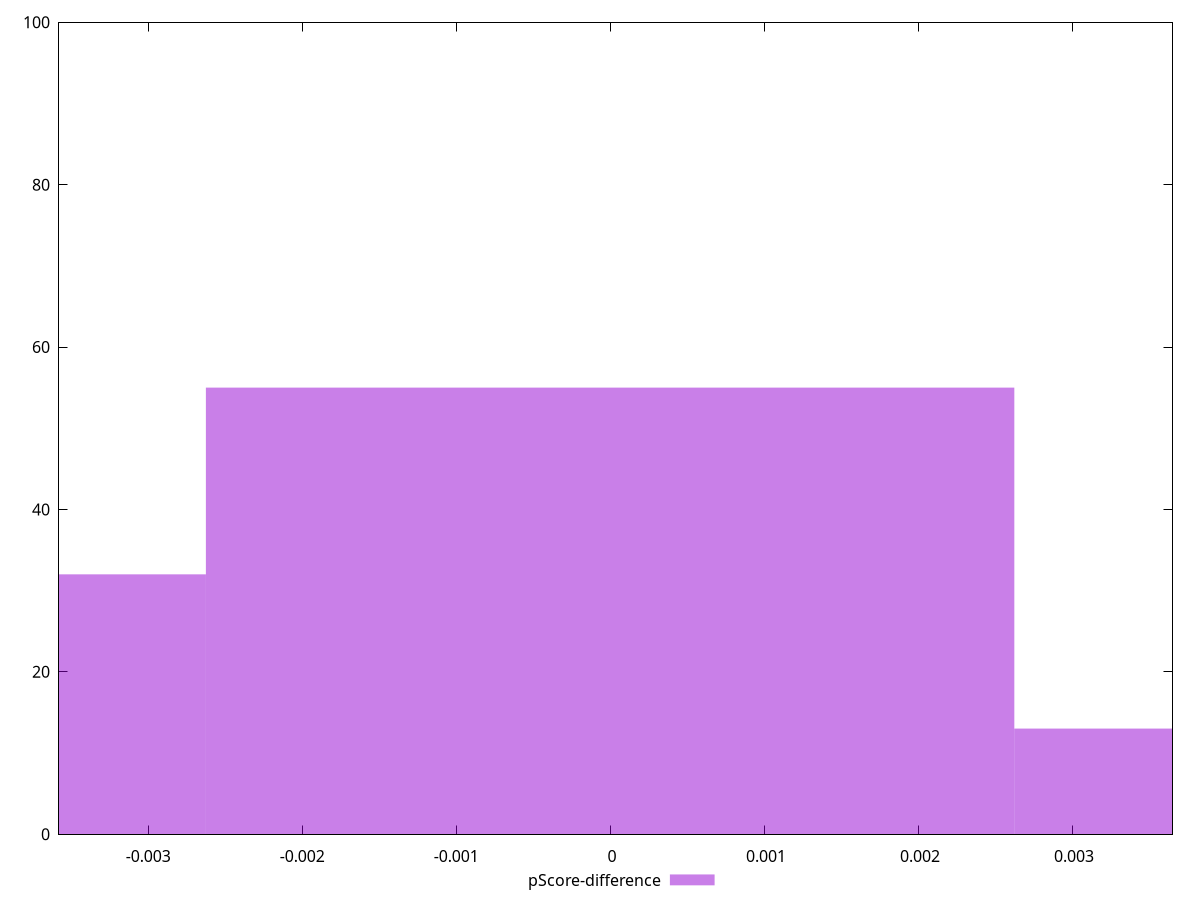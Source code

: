 reset

$pScoreDifference <<EOF
-0.005250379503302139 32
0 55
0.005250379503302139 13
EOF

set key outside below
set boxwidth 0.005250379503302139
set xrange [-0.0035791534417845376:0.0036524716455696993]
set yrange [0:100]
set trange [0:100]
set style fill transparent solid 0.5 noborder
set terminal svg size 640, 490 enhanced background rgb 'white'
set output "report_00017_2021-02-10T15-08-03.406Z/cumulative-layout-shift/samples/pages+cached+noadtech+nomedia/pScore-difference/histogram.svg"

plot $pScoreDifference title "pScore-difference" with boxes

reset
